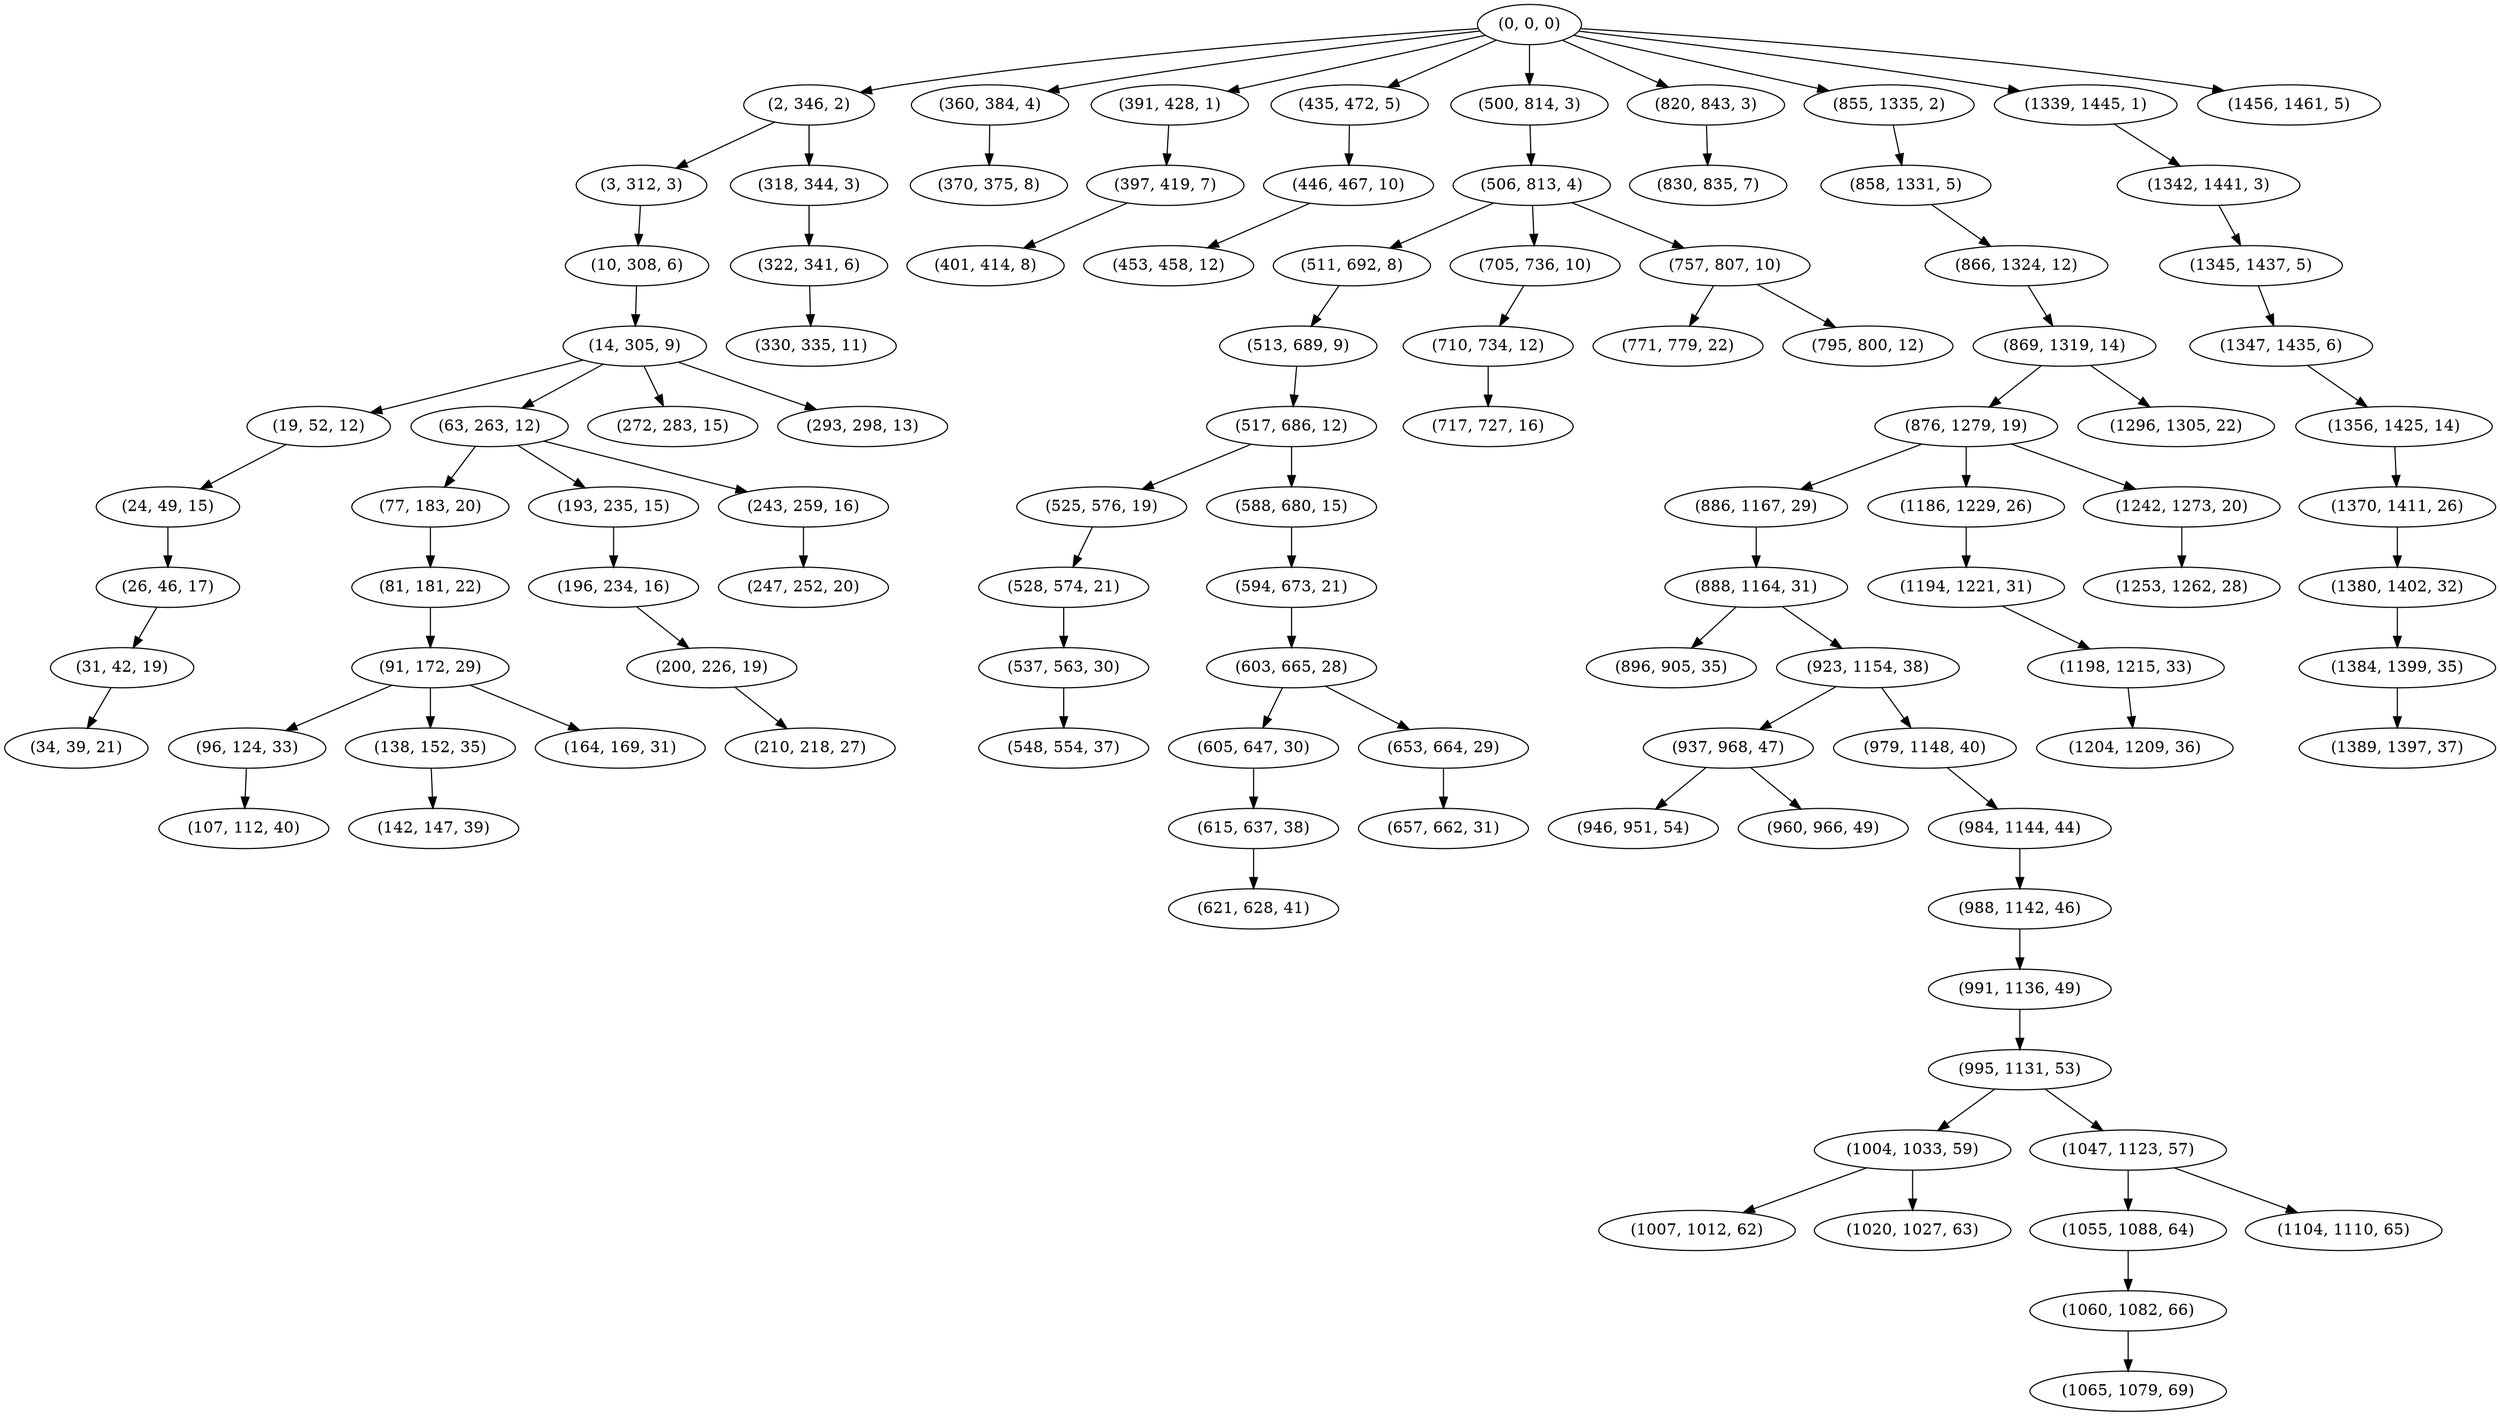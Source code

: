 digraph tree {
    "(0, 0, 0)";
    "(2, 346, 2)";
    "(3, 312, 3)";
    "(10, 308, 6)";
    "(14, 305, 9)";
    "(19, 52, 12)";
    "(24, 49, 15)";
    "(26, 46, 17)";
    "(31, 42, 19)";
    "(34, 39, 21)";
    "(63, 263, 12)";
    "(77, 183, 20)";
    "(81, 181, 22)";
    "(91, 172, 29)";
    "(96, 124, 33)";
    "(107, 112, 40)";
    "(138, 152, 35)";
    "(142, 147, 39)";
    "(164, 169, 31)";
    "(193, 235, 15)";
    "(196, 234, 16)";
    "(200, 226, 19)";
    "(210, 218, 27)";
    "(243, 259, 16)";
    "(247, 252, 20)";
    "(272, 283, 15)";
    "(293, 298, 13)";
    "(318, 344, 3)";
    "(322, 341, 6)";
    "(330, 335, 11)";
    "(360, 384, 4)";
    "(370, 375, 8)";
    "(391, 428, 1)";
    "(397, 419, 7)";
    "(401, 414, 8)";
    "(435, 472, 5)";
    "(446, 467, 10)";
    "(453, 458, 12)";
    "(500, 814, 3)";
    "(506, 813, 4)";
    "(511, 692, 8)";
    "(513, 689, 9)";
    "(517, 686, 12)";
    "(525, 576, 19)";
    "(528, 574, 21)";
    "(537, 563, 30)";
    "(548, 554, 37)";
    "(588, 680, 15)";
    "(594, 673, 21)";
    "(603, 665, 28)";
    "(605, 647, 30)";
    "(615, 637, 38)";
    "(621, 628, 41)";
    "(653, 664, 29)";
    "(657, 662, 31)";
    "(705, 736, 10)";
    "(710, 734, 12)";
    "(717, 727, 16)";
    "(757, 807, 10)";
    "(771, 779, 22)";
    "(795, 800, 12)";
    "(820, 843, 3)";
    "(830, 835, 7)";
    "(855, 1335, 2)";
    "(858, 1331, 5)";
    "(866, 1324, 12)";
    "(869, 1319, 14)";
    "(876, 1279, 19)";
    "(886, 1167, 29)";
    "(888, 1164, 31)";
    "(896, 905, 35)";
    "(923, 1154, 38)";
    "(937, 968, 47)";
    "(946, 951, 54)";
    "(960, 966, 49)";
    "(979, 1148, 40)";
    "(984, 1144, 44)";
    "(988, 1142, 46)";
    "(991, 1136, 49)";
    "(995, 1131, 53)";
    "(1004, 1033, 59)";
    "(1007, 1012, 62)";
    "(1020, 1027, 63)";
    "(1047, 1123, 57)";
    "(1055, 1088, 64)";
    "(1060, 1082, 66)";
    "(1065, 1079, 69)";
    "(1104, 1110, 65)";
    "(1186, 1229, 26)";
    "(1194, 1221, 31)";
    "(1198, 1215, 33)";
    "(1204, 1209, 36)";
    "(1242, 1273, 20)";
    "(1253, 1262, 28)";
    "(1296, 1305, 22)";
    "(1339, 1445, 1)";
    "(1342, 1441, 3)";
    "(1345, 1437, 5)";
    "(1347, 1435, 6)";
    "(1356, 1425, 14)";
    "(1370, 1411, 26)";
    "(1380, 1402, 32)";
    "(1384, 1399, 35)";
    "(1389, 1397, 37)";
    "(1456, 1461, 5)";
    "(0, 0, 0)" -> "(2, 346, 2)";
    "(0, 0, 0)" -> "(360, 384, 4)";
    "(0, 0, 0)" -> "(391, 428, 1)";
    "(0, 0, 0)" -> "(435, 472, 5)";
    "(0, 0, 0)" -> "(500, 814, 3)";
    "(0, 0, 0)" -> "(820, 843, 3)";
    "(0, 0, 0)" -> "(855, 1335, 2)";
    "(0, 0, 0)" -> "(1339, 1445, 1)";
    "(0, 0, 0)" -> "(1456, 1461, 5)";
    "(2, 346, 2)" -> "(3, 312, 3)";
    "(2, 346, 2)" -> "(318, 344, 3)";
    "(3, 312, 3)" -> "(10, 308, 6)";
    "(10, 308, 6)" -> "(14, 305, 9)";
    "(14, 305, 9)" -> "(19, 52, 12)";
    "(14, 305, 9)" -> "(63, 263, 12)";
    "(14, 305, 9)" -> "(272, 283, 15)";
    "(14, 305, 9)" -> "(293, 298, 13)";
    "(19, 52, 12)" -> "(24, 49, 15)";
    "(24, 49, 15)" -> "(26, 46, 17)";
    "(26, 46, 17)" -> "(31, 42, 19)";
    "(31, 42, 19)" -> "(34, 39, 21)";
    "(63, 263, 12)" -> "(77, 183, 20)";
    "(63, 263, 12)" -> "(193, 235, 15)";
    "(63, 263, 12)" -> "(243, 259, 16)";
    "(77, 183, 20)" -> "(81, 181, 22)";
    "(81, 181, 22)" -> "(91, 172, 29)";
    "(91, 172, 29)" -> "(96, 124, 33)";
    "(91, 172, 29)" -> "(138, 152, 35)";
    "(91, 172, 29)" -> "(164, 169, 31)";
    "(96, 124, 33)" -> "(107, 112, 40)";
    "(138, 152, 35)" -> "(142, 147, 39)";
    "(193, 235, 15)" -> "(196, 234, 16)";
    "(196, 234, 16)" -> "(200, 226, 19)";
    "(200, 226, 19)" -> "(210, 218, 27)";
    "(243, 259, 16)" -> "(247, 252, 20)";
    "(318, 344, 3)" -> "(322, 341, 6)";
    "(322, 341, 6)" -> "(330, 335, 11)";
    "(360, 384, 4)" -> "(370, 375, 8)";
    "(391, 428, 1)" -> "(397, 419, 7)";
    "(397, 419, 7)" -> "(401, 414, 8)";
    "(435, 472, 5)" -> "(446, 467, 10)";
    "(446, 467, 10)" -> "(453, 458, 12)";
    "(500, 814, 3)" -> "(506, 813, 4)";
    "(506, 813, 4)" -> "(511, 692, 8)";
    "(506, 813, 4)" -> "(705, 736, 10)";
    "(506, 813, 4)" -> "(757, 807, 10)";
    "(511, 692, 8)" -> "(513, 689, 9)";
    "(513, 689, 9)" -> "(517, 686, 12)";
    "(517, 686, 12)" -> "(525, 576, 19)";
    "(517, 686, 12)" -> "(588, 680, 15)";
    "(525, 576, 19)" -> "(528, 574, 21)";
    "(528, 574, 21)" -> "(537, 563, 30)";
    "(537, 563, 30)" -> "(548, 554, 37)";
    "(588, 680, 15)" -> "(594, 673, 21)";
    "(594, 673, 21)" -> "(603, 665, 28)";
    "(603, 665, 28)" -> "(605, 647, 30)";
    "(603, 665, 28)" -> "(653, 664, 29)";
    "(605, 647, 30)" -> "(615, 637, 38)";
    "(615, 637, 38)" -> "(621, 628, 41)";
    "(653, 664, 29)" -> "(657, 662, 31)";
    "(705, 736, 10)" -> "(710, 734, 12)";
    "(710, 734, 12)" -> "(717, 727, 16)";
    "(757, 807, 10)" -> "(771, 779, 22)";
    "(757, 807, 10)" -> "(795, 800, 12)";
    "(820, 843, 3)" -> "(830, 835, 7)";
    "(855, 1335, 2)" -> "(858, 1331, 5)";
    "(858, 1331, 5)" -> "(866, 1324, 12)";
    "(866, 1324, 12)" -> "(869, 1319, 14)";
    "(869, 1319, 14)" -> "(876, 1279, 19)";
    "(869, 1319, 14)" -> "(1296, 1305, 22)";
    "(876, 1279, 19)" -> "(886, 1167, 29)";
    "(876, 1279, 19)" -> "(1186, 1229, 26)";
    "(876, 1279, 19)" -> "(1242, 1273, 20)";
    "(886, 1167, 29)" -> "(888, 1164, 31)";
    "(888, 1164, 31)" -> "(896, 905, 35)";
    "(888, 1164, 31)" -> "(923, 1154, 38)";
    "(923, 1154, 38)" -> "(937, 968, 47)";
    "(923, 1154, 38)" -> "(979, 1148, 40)";
    "(937, 968, 47)" -> "(946, 951, 54)";
    "(937, 968, 47)" -> "(960, 966, 49)";
    "(979, 1148, 40)" -> "(984, 1144, 44)";
    "(984, 1144, 44)" -> "(988, 1142, 46)";
    "(988, 1142, 46)" -> "(991, 1136, 49)";
    "(991, 1136, 49)" -> "(995, 1131, 53)";
    "(995, 1131, 53)" -> "(1004, 1033, 59)";
    "(995, 1131, 53)" -> "(1047, 1123, 57)";
    "(1004, 1033, 59)" -> "(1007, 1012, 62)";
    "(1004, 1033, 59)" -> "(1020, 1027, 63)";
    "(1047, 1123, 57)" -> "(1055, 1088, 64)";
    "(1047, 1123, 57)" -> "(1104, 1110, 65)";
    "(1055, 1088, 64)" -> "(1060, 1082, 66)";
    "(1060, 1082, 66)" -> "(1065, 1079, 69)";
    "(1186, 1229, 26)" -> "(1194, 1221, 31)";
    "(1194, 1221, 31)" -> "(1198, 1215, 33)";
    "(1198, 1215, 33)" -> "(1204, 1209, 36)";
    "(1242, 1273, 20)" -> "(1253, 1262, 28)";
    "(1339, 1445, 1)" -> "(1342, 1441, 3)";
    "(1342, 1441, 3)" -> "(1345, 1437, 5)";
    "(1345, 1437, 5)" -> "(1347, 1435, 6)";
    "(1347, 1435, 6)" -> "(1356, 1425, 14)";
    "(1356, 1425, 14)" -> "(1370, 1411, 26)";
    "(1370, 1411, 26)" -> "(1380, 1402, 32)";
    "(1380, 1402, 32)" -> "(1384, 1399, 35)";
    "(1384, 1399, 35)" -> "(1389, 1397, 37)";
}
